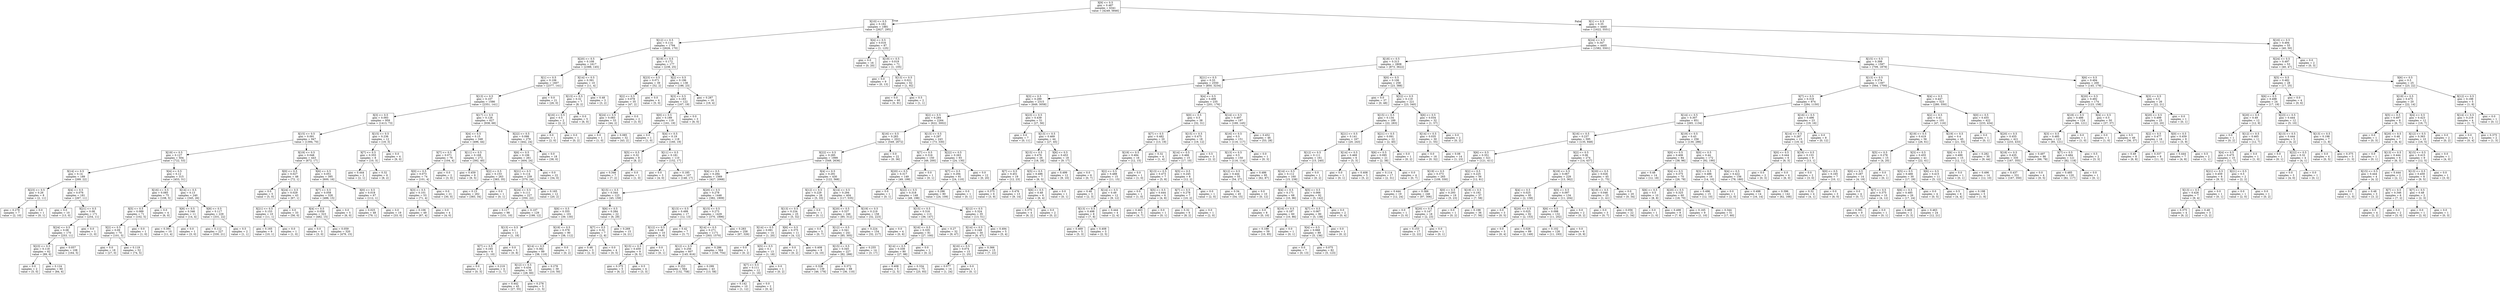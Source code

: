 digraph Tree {
node [shape=box] ;
0 [label="X[9] <= 0.5\ngini = 0.487\nsamples = 6341\nvalue = [4249, 5846]"] ;
1 [label="X[10] <= 0.5\ngini = 0.182\nsamples = 1881\nvalue = [2627, 295]"] ;
0 -> 1 [labeldistance=2.5, labelangle=45, headlabel="True"] ;
2 [label="X[12] <= 0.5\ngini = 0.114\nsamples = 1794\nvalue = [2626, 170]"] ;
1 -> 2 ;
3 [label="X[20] <= 0.5\ngini = 0.108\nsamples = 1617\nvalue = [2388, 145]"] ;
2 -> 3 ;
4 [label="X[1] <= 0.5\ngini = 0.106\nsamples = 1607\nvalue = [2377, 141]"] ;
3 -> 4 ;
5 [label="X[13] <= 0.5\ngini = 0.107\nsamples = 1586\nvalue = [2351, 141]"] ;
4 -> 5 ;
6 [label="X[3] <= 0.5\ngini = 0.093\nsamples = 959\nvalue = [1413, 73]"] ;
5 -> 6 ;
7 [label="X[15] <= 0.5\ngini = 0.091\nsamples = 947\nvalue = [1394, 70]"] ;
6 -> 7 ;
8 [label="X[19] <= 0.5\ngini = 0.127\nsamples = 504\nvalue = [722, 53]"] ;
7 -> 8 ;
9 [label="X[14] <= 0.5\ngini = 0.14\nsamples = 189\nvalue = [269, 22]"] ;
8 -> 9 ;
10 [label="X[23] <= 0.5\ngini = 0.26\nsamples = 8\nvalue = [2, 11]"] ;
9 -> 10 ;
11 [label="gini = 0.278\nsamples = 7\nvalue = [2, 10]"] ;
10 -> 11 ;
12 [label="gini = 0.0\nsamples = 1\nvalue = [0, 1]"] ;
10 -> 12 ;
13 [label="X[4] <= 0.5\ngini = 0.076\nsamples = 181\nvalue = [267, 11]"] ;
9 -> 13 ;
14 [label="gini = 0.0\nsamples = 10\nvalue = [13, 0]"] ;
13 -> 14 ;
15 [label="X[21] <= 0.5\ngini = 0.08\nsamples = 171\nvalue = [254, 11]"] ;
13 -> 15 ;
16 [label="X[24] <= 0.5\ngini = 0.08\nsamples = 170\nvalue = [253, 11]"] ;
15 -> 16 ;
17 [label="X[23] <= 0.5\ngini = 0.118\nsamples = 62\nvalue = [89, 6]"] ;
16 -> 17 ;
18 [label="gini = 0.0\nsamples = 2\nvalue = [5, 0]"] ;
17 -> 18 ;
19 [label="gini = 0.124\nsamples = 60\nvalue = [84, 6]"] ;
17 -> 19 ;
20 [label="gini = 0.057\nsamples = 108\nvalue = [164, 5]"] ;
16 -> 20 ;
21 [label="gini = 0.0\nsamples = 1\nvalue = [1, 0]"] ;
15 -> 21 ;
22 [label="X[4] <= 0.5\ngini = 0.12\nsamples = 315\nvalue = [453, 31]"] ;
8 -> 22 ;
23 [label="X[16] <= 0.5\ngini = 0.085\nsamples = 75\nvalue = [108, 5]"] ;
22 -> 23 ;
24 [label="X[5] <= 0.5\ngini = 0.089\nsamples = 71\nvalue = [102, 5]"] ;
23 -> 24 ;
25 [label="X[2] <= 0.5\ngini = 0.09\nsamples = 70\nvalue = [101, 5]"] ;
24 -> 25 ;
26 [label="gini = 0.0\nsamples = 18\nvalue = [27, 0]"] ;
25 -> 26 ;
27 [label="gini = 0.119\nsamples = 52\nvalue = [74, 5]"] ;
25 -> 27 ;
28 [label="gini = 0.0\nsamples = 1\nvalue = [1, 0]"] ;
24 -> 28 ;
29 [label="gini = 0.0\nsamples = 4\nvalue = [6, 0]"] ;
23 -> 29 ;
30 [label="X[14] <= 0.5\ngini = 0.13\nsamples = 240\nvalue = [345, 26]"] ;
22 -> 30 ;
31 [label="X[8] <= 0.5\ngini = 0.346\nsamples = 11\nvalue = [14, 4]"] ;
30 -> 31 ;
32 [label="gini = 0.391\nsamples = 10\nvalue = [11, 4]"] ;
31 -> 32 ;
33 [label="gini = 0.0\nsamples = 1\nvalue = [3, 0]"] ;
31 -> 33 ;
34 [label="X[8] <= 0.5\ngini = 0.117\nsamples = 229\nvalue = [331, 22]"] ;
30 -> 34 ;
35 [label="gini = 0.112\nsamples = 227\nvalue = [330, 21]"] ;
34 -> 35 ;
36 [label="gini = 0.5\nsamples = 2\nvalue = [1, 1]"] ;
34 -> 36 ;
37 [label="X[19] <= 0.5\ngini = 0.048\nsamples = 443\nvalue = [672, 17]"] ;
7 -> 37 ;
38 [label="X[0] <= 0.5\ngini = 0.027\nsamples = 48\nvalue = [72, 1]"] ;
37 -> 38 ;
39 [label="gini = 0.0\nsamples = 5\nvalue = [5, 0]"] ;
38 -> 39 ;
40 [label="X[24] <= 0.5\ngini = 0.029\nsamples = 43\nvalue = [67, 1]"] ;
38 -> 40 ;
41 [label="X[21] <= 0.5\ngini = 0.153\nsamples = 10\nvalue = [11, 1]"] ;
40 -> 41 ;
42 [label="gini = 0.165\nsamples = 9\nvalue = [10, 1]"] ;
41 -> 42 ;
43 [label="gini = 0.0\nsamples = 1\nvalue = [1, 0]"] ;
41 -> 43 ;
44 [label="gini = 0.0\nsamples = 33\nvalue = [56, 0]"] ;
40 -> 44 ;
45 [label="X[6] <= 0.5\ngini = 0.051\nsamples = 395\nvalue = [600, 16]"] ;
37 -> 45 ;
46 [label="X[7] <= 0.5\ngini = 0.058\nsamples = 328\nvalue = [488, 15]"] ;
45 -> 46 ;
47 [label="X[4] <= 0.5\ngini = 0.059\nsamples = 323\nvalue = [482, 15]"] ;
46 -> 47 ;
48 [label="gini = 0.0\nsamples = 3\nvalue = [3, 0]"] ;
47 -> 48 ;
49 [label="gini = 0.059\nsamples = 320\nvalue = [479, 15]"] ;
47 -> 49 ;
50 [label="gini = 0.0\nsamples = 5\nvalue = [6, 0]"] ;
46 -> 50 ;
51 [label="X[0] <= 0.5\ngini = 0.018\nsamples = 67\nvalue = [112, 1]"] ;
45 -> 51 ;
52 [label="gini = 0.025\nsamples = 48\nvalue = [79, 1]"] ;
51 -> 52 ;
53 [label="gini = 0.0\nsamples = 19\nvalue = [33, 0]"] ;
51 -> 53 ;
54 [label="X[15] <= 0.5\ngini = 0.236\nsamples = 12\nvalue = [19, 3]"] ;
6 -> 54 ;
55 [label="X[7] <= 0.5\ngini = 0.355\nsamples = 8\nvalue = [10, 3]"] ;
54 -> 55 ;
56 [label="gini = 0.444\nsamples = 2\nvalue = [2, 1]"] ;
55 -> 56 ;
57 [label="gini = 0.32\nsamples = 6\nvalue = [8, 2]"] ;
55 -> 57 ;
58 [label="gini = 0.0\nsamples = 4\nvalue = [9, 0]"] ;
54 -> 58 ;
59 [label="X[17] <= 0.5\ngini = 0.126\nsamples = 627\nvalue = [938, 68]"] ;
5 -> 59 ;
60 [label="X[4] <= 0.5\ngini = 0.15\nsamples = 348\nvalue = [496, 44]"] ;
59 -> 60 ;
61 [label="X[7] <= 0.5\ngini = 0.071\nsamples = 76\nvalue = [104, 4]"] ;
60 -> 61 ;
62 [label="X[0] <= 0.5\ngini = 0.073\nsamples = 74\nvalue = [101, 4]"] ;
61 -> 62 ;
63 [label="X[3] <= 0.5\ngini = 0.101\nsamples = 53\nvalue = [71, 4]"] ;
62 -> 63 ;
64 [label="gini = 0.106\nsamples = 49\nvalue = [67, 4]"] ;
63 -> 64 ;
65 [label="gini = 0.0\nsamples = 4\nvalue = [4, 0]"] ;
63 -> 65 ;
66 [label="gini = 0.0\nsamples = 21\nvalue = [30, 0]"] ;
62 -> 66 ;
67 [label="gini = 0.0\nsamples = 2\nvalue = [3, 0]"] ;
61 -> 67 ;
68 [label="X[11] <= 0.5\ngini = 0.168\nsamples = 272\nvalue = [392, 40]"] ;
60 -> 68 ;
69 [label="gini = 0.459\nsamples = 9\nvalue = [9, 5]"] ;
68 -> 69 ;
70 [label="X[2] <= 0.5\ngini = 0.153\nsamples = 263\nvalue = [383, 35]"] ;
68 -> 70 ;
71 [label="gini = 0.15\nsamples = 262\nvalue = [383, 34]"] ;
70 -> 71 ;
72 [label="gini = 0.0\nsamples = 1\nvalue = [0, 1]"] ;
70 -> 72 ;
73 [label="X[22] <= 0.5\ngini = 0.098\nsamples = 279\nvalue = [442, 24]"] ;
59 -> 73 ;
74 [label="X[6] <= 0.5\ngini = 0.106\nsamples = 261\nvalue = [404, 24]"] ;
73 -> 74 ;
75 [label="X[21] <= 0.5\ngini = 0.114\nsamples = 239\nvalue = [370, 24]"] ;
74 -> 75 ;
76 [label="X[24] <= 0.5\ngini = 0.111\nsamples = 227\nvalue = [350, 22]"] ;
75 -> 76 ;
77 [label="gini = 0.117\nsamples = 98\nvalue = [151, 10]"] ;
76 -> 77 ;
78 [label="gini = 0.107\nsamples = 129\nvalue = [199, 12]"] ;
76 -> 78 ;
79 [label="gini = 0.165\nsamples = 12\nvalue = [20, 2]"] ;
75 -> 79 ;
80 [label="gini = 0.0\nsamples = 22\nvalue = [34, 0]"] ;
74 -> 80 ;
81 [label="gini = 0.0\nsamples = 18\nvalue = [38, 0]"] ;
73 -> 81 ;
82 [label="gini = 0.0\nsamples = 21\nvalue = [26, 0]"] ;
4 -> 82 ;
83 [label="X[14] <= 0.5\ngini = 0.391\nsamples = 10\nvalue = [11, 4]"] ;
3 -> 83 ;
84 [label="X[13] <= 0.5\ngini = 0.32\nsamples = 7\nvalue = [8, 2]"] ;
83 -> 84 ;
85 [label="X[16] <= 0.5\ngini = 0.5\nsamples = 2\nvalue = [2, 2]"] ;
84 -> 85 ;
86 [label="gini = 0.0\nsamples = 1\nvalue = [2, 0]"] ;
85 -> 86 ;
87 [label="gini = 0.0\nsamples = 1\nvalue = [0, 2]"] ;
85 -> 87 ;
88 [label="gini = 0.0\nsamples = 5\nvalue = [6, 0]"] ;
84 -> 88 ;
89 [label="gini = 0.48\nsamples = 3\nvalue = [3, 2]"] ;
83 -> 89 ;
90 [label="X[19] <= 0.5\ngini = 0.172\nsamples = 177\nvalue = [238, 25]"] ;
2 -> 90 ;
91 [label="X[23] <= 0.5\ngini = 0.071\nsamples = 39\nvalue = [52, 2]"] ;
90 -> 91 ;
92 [label="X[2] <= 0.5\ngini = 0.078\nsamples = 35\nvalue = [47, 2]"] ;
91 -> 92 ;
93 [label="X[24] <= 0.5\ngini = 0.083\nsamples = 33\nvalue = [44, 2]"] ;
92 -> 93 ;
94 [label="gini = 0.0\nsamples = 1\nvalue = [1, 0]"] ;
93 -> 94 ;
95 [label="gini = 0.085\nsamples = 32\nvalue = [43, 2]"] ;
93 -> 95 ;
96 [label="gini = 0.0\nsamples = 2\nvalue = [3, 0]"] ;
92 -> 96 ;
97 [label="gini = 0.0\nsamples = 4\nvalue = [5, 0]"] ;
91 -> 97 ;
98 [label="X[2] <= 0.5\ngini = 0.196\nsamples = 138\nvalue = [186, 23]"] ;
90 -> 98 ;
99 [label="X[3] <= 0.5\ngini = 0.183\nsamples = 122\nvalue = [167, 19]"] ;
98 -> 99 ;
100 [label="X[0] <= 0.5\ngini = 0.189\nsamples = 119\nvalue = [161, 19]"] ;
99 -> 100 ;
101 [label="gini = 0.0\nsamples = 1\nvalue = [1, 0]"] ;
100 -> 101 ;
102 [label="X[4] <= 0.5\ngini = 0.19\nsamples = 118\nvalue = [160, 19]"] ;
100 -> 102 ;
103 [label="X[5] <= 0.5\ngini = 0.32\nsamples = 8\nvalue = [8, 2]"] ;
102 -> 103 ;
104 [label="gini = 0.346\nsamples = 7\nvalue = [7, 2]"] ;
103 -> 104 ;
105 [label="gini = 0.0\nsamples = 1\nvalue = [1, 0]"] ;
103 -> 105 ;
106 [label="X[11] <= 0.5\ngini = 0.181\nsamples = 110\nvalue = [152, 17]"] ;
102 -> 106 ;
107 [label="gini = 0.0\nsamples = 3\nvalue = [4, 0]"] ;
106 -> 107 ;
108 [label="gini = 0.185\nsamples = 107\nvalue = [148, 17]"] ;
106 -> 108 ;
109 [label="gini = 0.0\nsamples = 3\nvalue = [6, 0]"] ;
99 -> 109 ;
110 [label="gini = 0.287\nsamples = 16\nvalue = [19, 4]"] ;
98 -> 110 ;
111 [label="X[4] <= 0.5\ngini = 0.016\nsamples = 87\nvalue = [1, 125]"] ;
1 -> 111 ;
112 [label="gini = 0.0\nsamples = 16\nvalue = [0, 20]"] ;
111 -> 112 ;
113 [label="X[19] <= 0.5\ngini = 0.019\nsamples = 71\nvalue = [1, 105]"] ;
111 -> 113 ;
114 [label="gini = 0.0\nsamples = 9\nvalue = [0, 13]"] ;
113 -> 114 ;
115 [label="X[13] <= 0.5\ngini = 0.021\nsamples = 62\nvalue = [1, 92]"] ;
113 -> 115 ;
116 [label="gini = 0.0\nsamples = 60\nvalue = [0, 91]"] ;
115 -> 116 ;
117 [label="gini = 0.5\nsamples = 2\nvalue = [1, 1]"] ;
115 -> 117 ;
118 [label="X[1] <= 0.5\ngini = 0.35\nsamples = 4460\nvalue = [1622, 5551]"] ;
0 -> 118 [labeldistance=2.5, labelangle=-45, headlabel="False"] ;
119 [label="X[24] <= 0.5\ngini = 0.347\nsamples = 4405\nvalue = [1582, 5501]"] ;
118 -> 119 ;
120 [label="X[18] <= 0.5\ngini = 0.313\nsamples = 2808\nvalue = [873, 3622]"] ;
119 -> 120 ;
121 [label="X[21] <= 0.5\ngini = 0.33\nsamples = 2550\nvalue = [850, 3234]"] ;
120 -> 121 ;
122 [label="X[3] <= 0.5\ngini = 0.289\nsamples = 2315\nvalue = [649, 3058]"] ;
121 -> 122 ;
123 [label="X[2] <= 0.5\ngini = 0.284\nsamples = 2264\nvalue = [622, 3002]"] ;
122 -> 123 ;
124 [label="X[16] <= 0.5\ngini = 0.283\nsamples = 2021\nvalue = [549, 2672]"] ;
123 -> 124 ;
125 [label="X[22] <= 0.5\ngini = 0.285\nsamples = 1999\nvalue = [549, 2636]"] ;
124 -> 125 ;
126 [label="X[4] <= 0.5\ngini = 0.284\nsamples = 1569\nvalue = [427, 2068]"] ;
125 -> 126 ;
127 [label="X[15] <= 0.5\ngini = 0.344\nsamples = 123\nvalue = [45, 159]"] ;
126 -> 127 ;
128 [label="X[6] <= 0.5\ngini = 0.355\nsamples = 101\nvalue = [39, 130]"] ;
127 -> 128 ;
129 [label="X[13] <= 0.5\ngini = 0.1\nsamples = 11\nvalue = [1, 18]"] ;
128 -> 129 ;
130 [label="X[7] <= 0.5\ngini = 0.165\nsamples = 6\nvalue = [1, 10]"] ;
129 -> 130 ;
131 [label="gini = 0.0\nsamples = 2\nvalue = [0, 3]"] ;
130 -> 131 ;
132 [label="gini = 0.219\nsamples = 4\nvalue = [1, 7]"] ;
130 -> 132 ;
133 [label="gini = 0.0\nsamples = 5\nvalue = [0, 8]"] ;
129 -> 133 ;
134 [label="X[19] <= 0.5\ngini = 0.378\nsamples = 90\nvalue = [38, 112]"] ;
128 -> 134 ;
135 [label="X[14] <= 0.5\ngini = 0.382\nsamples = 89\nvalue = [38, 110]"] ;
134 -> 135 ;
136 [label="X[12] <= 0.5\ngini = 0.434\nsamples = 50\nvalue = [28, 60]"] ;
135 -> 136 ;
137 [label="gini = 0.442\nsamples = 45\nvalue = [27, 55]"] ;
136 -> 137 ;
138 [label="gini = 0.278\nsamples = 5\nvalue = [1, 5]"] ;
136 -> 138 ;
139 [label="gini = 0.278\nsamples = 39\nvalue = [10, 50]"] ;
135 -> 139 ;
140 [label="gini = 0.0\nsamples = 1\nvalue = [0, 2]"] ;
134 -> 140 ;
141 [label="X[6] <= 0.5\ngini = 0.284\nsamples = 22\nvalue = [6, 29]"] ;
127 -> 141 ;
142 [label="X[7] <= 0.5\ngini = 0.32\nsamples = 7\nvalue = [2, 8]"] ;
141 -> 142 ;
143 [label="gini = 0.48\nsamples = 3\nvalue = [2, 3]"] ;
142 -> 143 ;
144 [label="gini = 0.0\nsamples = 4\nvalue = [0, 5]"] ;
142 -> 144 ;
145 [label="gini = 0.269\nsamples = 15\nvalue = [4, 21]"] ;
141 -> 145 ;
146 [label="X[20] <= 0.5\ngini = 0.278\nsamples = 1446\nvalue = [382, 1909]"] ;
126 -> 146 ;
147 [label="X[13] <= 0.5\ngini = 0.499\nsamples = 17\nvalue = [12, 13]"] ;
146 -> 147 ;
148 [label="X[12] <= 0.5\ngini = 0.48\nsamples = 10\nvalue = [9, 6]"] ;
147 -> 148 ;
149 [label="X[15] <= 0.5\ngini = 0.459\nsamples = 9\nvalue = [9, 5]"] ;
148 -> 149 ;
150 [label="gini = 0.375\nsamples = 5\nvalue = [6, 2]"] ;
149 -> 150 ;
151 [label="gini = 0.5\nsamples = 4\nvalue = [3, 3]"] ;
149 -> 151 ;
152 [label="gini = 0.0\nsamples = 1\nvalue = [0, 1]"] ;
148 -> 152 ;
153 [label="gini = 0.42\nsamples = 7\nvalue = [3, 7]"] ;
147 -> 153 ;
154 [label="X[15] <= 0.5\ngini = 0.273\nsamples = 1429\nvalue = [370, 1896]"] ;
146 -> 154 ;
155 [label="X[14] <= 0.5\ngini = 0.271\nsamples = 1171\nvalue = [303, 1570]"] ;
154 -> 155 ;
156 [label="X[12] <= 0.5\ngini = 0.256\nsamples = 607\nvalue = [145, 816]"] ;
155 -> 156 ;
157 [label="gini = 0.253\nsamples = 564\nvalue = [132, 758]"] ;
156 -> 157 ;
158 [label="gini = 0.299\nsamples = 43\nvalue = [13, 58]"] ;
156 -> 158 ;
159 [label="gini = 0.286\nsamples = 564\nvalue = [158, 754]"] ;
155 -> 159 ;
160 [label="gini = 0.283\nsamples = 258\nvalue = [67, 326]"] ;
154 -> 160 ;
161 [label="X[4] <= 0.5\ngini = 0.291\nsamples = 430\nvalue = [122, 568]"] ;
125 -> 161 ;
162 [label="X[12] <= 0.5\ngini = 0.229\nsamples = 26\nvalue = [5, 33]"] ;
161 -> 162 ;
163 [label="X[13] <= 0.5\ngini = 0.234\nsamples = 25\nvalue = [5, 32]"] ;
162 -> 163 ;
164 [label="X[14] <= 0.5\ngini = 0.091\nsamples = 14\nvalue = [1, 20]"] ;
163 -> 164 ;
165 [label="gini = 0.0\nsamples = 1\nvalue = [0, 2]"] ;
164 -> 165 ;
166 [label="X[5] <= 0.5\ngini = 0.1\nsamples = 13\nvalue = [1, 18]"] ;
164 -> 166 ;
167 [label="X[7] <= 0.5\ngini = 0.111\nsamples = 12\nvalue = [1, 16]"] ;
166 -> 167 ;
168 [label="gini = 0.142\nsamples = 10\nvalue = [1, 12]"] ;
167 -> 168 ;
169 [label="gini = 0.0\nsamples = 2\nvalue = [0, 4]"] ;
167 -> 169 ;
170 [label="gini = 0.0\nsamples = 1\nvalue = [0, 2]"] ;
166 -> 170 ;
171 [label="X[6] <= 0.5\ngini = 0.375\nsamples = 11\nvalue = [4, 12]"] ;
163 -> 171 ;
172 [label="gini = 0.0\nsamples = 2\nvalue = [0, 2]"] ;
171 -> 172 ;
173 [label="gini = 0.408\nsamples = 9\nvalue = [4, 10]"] ;
171 -> 173 ;
174 [label="gini = 0.0\nsamples = 1\nvalue = [0, 1]"] ;
162 -> 174 ;
175 [label="X[14] <= 0.5\ngini = 0.294\nsamples = 404\nvalue = [117, 535]"] ;
161 -> 175 ;
176 [label="X[20] <= 0.5\ngini = 0.337\nsamples = 246\nvalue = [85, 312]"] ;
175 -> 176 ;
177 [label="gini = 0.0\nsamples = 5\nvalue = [0, 7]"] ;
176 -> 177 ;
178 [label="X[12] <= 0.5\ngini = 0.341\nsamples = 241\nvalue = [85, 305]"] ;
176 -> 178 ;
179 [label="X[15] <= 0.5\ngini = 0.345\nsamples = 227\nvalue = [82, 288]"] ;
178 -> 179 ;
180 [label="gini = 0.326\nsamples = 139\nvalue = [46, 178]"] ;
179 -> 180 ;
181 [label="gini = 0.372\nsamples = 88\nvalue = [36, 110]"] ;
179 -> 181 ;
182 [label="gini = 0.255\nsamples = 14\nvalue = [3, 17]"] ;
178 -> 182 ;
183 [label="X[19] <= 0.5\ngini = 0.219\nsamples = 158\nvalue = [32, 223]"] ;
175 -> 183 ;
184 [label="gini = 0.224\nsamples = 154\nvalue = [32, 217]"] ;
183 -> 184 ;
185 [label="gini = 0.0\nsamples = 4\nvalue = [0, 6]"] ;
183 -> 185 ;
186 [label="gini = 0.0\nsamples = 22\nvalue = [0, 36]"] ;
124 -> 186 ;
187 [label="X[13] <= 0.5\ngini = 0.297\nsamples = 243\nvalue = [73, 330]"] ;
123 -> 187 ;
188 [label="X[7] <= 0.5\ngini = 0.316\nsamples = 150\nvalue = [49, 200]"] ;
187 -> 188 ;
189 [label="X[20] <= 0.5\ngini = 0.317\nsamples = 149\nvalue = [49, 199]"] ;
188 -> 189 ;
190 [label="gini = 0.0\nsamples = 1\nvalue = [0, 1]"] ;
189 -> 190 ;
191 [label="X[22] <= 0.5\ngini = 0.318\nsamples = 148\nvalue = [49, 198]"] ;
189 -> 191 ;
192 [label="X[15] <= 0.5\ngini = 0.316\nsamples = 113\nvalue = [36, 147]"] ;
191 -> 192 ;
193 [label="X[16] <= 0.5\ngini = 0.335\nsamples = 81\nvalue = [27, 100]"] ;
192 -> 193 ;
194 [label="X[14] <= 0.5\ngini = 0.339\nsamples = 80\nvalue = [27, 98]"] ;
193 -> 194 ;
195 [label="gini = 0.408\nsamples = 5\nvalue = [2, 5]"] ;
194 -> 195 ;
196 [label="gini = 0.334\nsamples = 75\nvalue = [25, 93]"] ;
194 -> 196 ;
197 [label="gini = 0.0\nsamples = 1\nvalue = [0, 2]"] ;
193 -> 197 ;
198 [label="gini = 0.27\nsamples = 32\nvalue = [9, 47]"] ;
192 -> 198 ;
199 [label="X[12] <= 0.5\ngini = 0.324\nsamples = 35\nvalue = [13, 51]"] ;
191 -> 199 ;
200 [label="X[14] <= 0.5\ngini = 0.249\nsamples = 30\nvalue = [8, 47]"] ;
199 -> 200 ;
201 [label="X[16] <= 0.5\ngini = 0.074\nsamples = 15\nvalue = [1, 25]"] ;
200 -> 201 ;
202 [label="gini = 0.077\nsamples = 14\nvalue = [1, 24]"] ;
201 -> 202 ;
203 [label="gini = 0.0\nsamples = 1\nvalue = [0, 1]"] ;
201 -> 203 ;
204 [label="gini = 0.366\nsamples = 15\nvalue = [7, 22]"] ;
200 -> 204 ;
205 [label="gini = 0.494\nsamples = 5\nvalue = [5, 4]"] ;
199 -> 205 ;
206 [label="gini = 0.0\nsamples = 1\nvalue = [0, 1]"] ;
188 -> 206 ;
207 [label="X[22] <= 0.5\ngini = 0.263\nsamples = 93\nvalue = [24, 130]"] ;
187 -> 207 ;
208 [label="X[7] <= 0.5\ngini = 0.294\nsamples = 81\nvalue = [24, 110]"] ;
207 -> 208 ;
209 [label="gini = 0.296\nsamples = 80\nvalue = [24, 109]"] ;
208 -> 209 ;
210 [label="gini = 0.0\nsamples = 1\nvalue = [0, 1]"] ;
208 -> 210 ;
211 [label="gini = 0.0\nsamples = 12\nvalue = [0, 20]"] ;
207 -> 211 ;
212 [label="X[23] <= 0.5\ngini = 0.439\nsamples = 51\nvalue = [27, 56]"] ;
122 -> 212 ;
213 [label="gini = 0.0\nsamples = 7\nvalue = [0, 11]"] ;
212 -> 213 ;
214 [label="X[13] <= 0.5\ngini = 0.469\nsamples = 44\nvalue = [27, 45]"] ;
212 -> 214 ;
215 [label="X[15] <= 0.5\ngini = 0.476\nsamples = 26\nvalue = [18, 28]"] ;
214 -> 215 ;
216 [label="X[7] <= 0.5\ngini = 0.451\nsamples = 19\nvalue = [12, 23]"] ;
215 -> 216 ;
217 [label="gini = 0.375\nsamples = 6\nvalue = [3, 9]"] ;
216 -> 217 ;
218 [label="gini = 0.476\nsamples = 13\nvalue = [9, 14]"] ;
216 -> 218 ;
219 [label="X[5] <= 0.5\ngini = 0.496\nsamples = 7\nvalue = [6, 5]"] ;
215 -> 219 ;
220 [label="X[6] <= 0.5\ngini = 0.48\nsamples = 6\nvalue = [6, 4]"] ;
219 -> 220 ;
221 [label="gini = 0.375\nsamples = 4\nvalue = [6, 2]"] ;
220 -> 221 ;
222 [label="gini = 0.0\nsamples = 2\nvalue = [0, 2]"] ;
220 -> 222 ;
223 [label="gini = 0.0\nsamples = 1\nvalue = [0, 1]"] ;
219 -> 223 ;
224 [label="X[6] <= 0.5\ngini = 0.453\nsamples = 18\nvalue = [9, 17]"] ;
214 -> 224 ;
225 [label="gini = 0.499\nsamples = 12\nvalue = [9, 10]"] ;
224 -> 225 ;
226 [label="gini = 0.0\nsamples = 6\nvalue = [0, 7]"] ;
224 -> 226 ;
227 [label="X[4] <= 0.5\ngini = 0.498\nsamples = 235\nvalue = [201, 176]"] ;
121 -> 227 ;
228 [label="X[0] <= 0.5\ngini = 0.5\nsamples = 38\nvalue = [32, 31]"] ;
227 -> 228 ;
229 [label="X[7] <= 0.5\ngini = 0.482\nsamples = 20\nvalue = [13, 19]"] ;
228 -> 229 ;
230 [label="X[19] <= 0.5\ngini = 0.494\nsamples = 16\nvalue = [12, 15]"] ;
229 -> 230 ;
231 [label="X[2] <= 0.5\ngini = 0.488\nsamples = 15\nvalue = [11, 15]"] ;
230 -> 231 ;
232 [label="gini = 0.48\nsamples = 3\nvalue = [2, 3]"] ;
231 -> 232 ;
233 [label="X[14] <= 0.5\ngini = 0.49\nsamples = 12\nvalue = [9, 12]"] ;
231 -> 233 ;
234 [label="X[13] <= 0.5\ngini = 0.498\nsamples = 8\nvalue = [7, 8]"] ;
233 -> 234 ;
235 [label="gini = 0.469\nsamples = 5\nvalue = [5, 3]"] ;
234 -> 235 ;
236 [label="gini = 0.408\nsamples = 3\nvalue = [2, 5]"] ;
234 -> 236 ;
237 [label="gini = 0.444\nsamples = 4\nvalue = [2, 4]"] ;
233 -> 237 ;
238 [label="gini = 0.0\nsamples = 1\nvalue = [1, 0]"] ;
230 -> 238 ;
239 [label="gini = 0.32\nsamples = 4\nvalue = [1, 4]"] ;
229 -> 239 ;
240 [label="X[15] <= 0.5\ngini = 0.475\nsamples = 18\nvalue = [19, 12]"] ;
228 -> 240 ;
241 [label="X[14] <= 0.5\ngini = 0.466\nsamples = 15\nvalue = [17, 10]"] ;
240 -> 241 ;
242 [label="X[13] <= 0.5\ngini = 0.473\nsamples = 7\nvalue = [5, 8]"] ;
241 -> 242 ;
243 [label="gini = 0.0\nsamples = 1\nvalue = [1, 0]"] ;
242 -> 243 ;
244 [label="X[5] <= 0.5\ngini = 0.444\nsamples = 6\nvalue = [4, 8]"] ;
242 -> 244 ;
245 [label="gini = 0.463\nsamples = 5\nvalue = [4, 7]"] ;
244 -> 245 ;
246 [label="gini = 0.0\nsamples = 1\nvalue = [0, 1]"] ;
244 -> 246 ;
247 [label="X[5] <= 0.5\ngini = 0.245\nsamples = 8\nvalue = [12, 2]"] ;
241 -> 247 ;
248 [label="X[7] <= 0.5\ngini = 0.278\nsamples = 7\nvalue = [10, 2]"] ;
247 -> 248 ;
249 [label="gini = 0.32\nsamples = 6\nvalue = [8, 2]"] ;
248 -> 249 ;
250 [label="gini = 0.0\nsamples = 1\nvalue = [2, 0]"] ;
248 -> 250 ;
251 [label="gini = 0.0\nsamples = 1\nvalue = [2, 0]"] ;
247 -> 251 ;
252 [label="gini = 0.5\nsamples = 3\nvalue = [2, 2]"] ;
240 -> 252 ;
253 [label="X[14] <= 0.5\ngini = 0.497\nsamples = 197\nvalue = [169, 145]"] ;
227 -> 253 ;
254 [label="X[16] <= 0.5\ngini = 0.5\nsamples = 151\nvalue = [116, 117]"] ;
253 -> 254 ;
255 [label="X[13] <= 0.5\ngini = 0.5\nsamples = 150\nvalue = [116, 114]"] ;
254 -> 255 ;
256 [label="X[12] <= 0.5\ngini = 0.444\nsamples = 55\nvalue = [54, 27]"] ;
255 -> 256 ;
257 [label="gini = 0.34\nsamples = 45\nvalue = [54, 15]"] ;
256 -> 257 ;
258 [label="gini = 0.0\nsamples = 10\nvalue = [0, 12]"] ;
256 -> 258 ;
259 [label="gini = 0.486\nsamples = 95\nvalue = [62, 87]"] ;
255 -> 259 ;
260 [label="gini = 0.0\nsamples = 1\nvalue = [0, 3]"] ;
254 -> 260 ;
261 [label="gini = 0.452\nsamples = 46\nvalue = [53, 28]"] ;
253 -> 261 ;
262 [label="X[0] <= 0.5\ngini = 0.106\nsamples = 258\nvalue = [23, 388]"] ;
120 -> 262 ;
263 [label="gini = 0.0\nsamples = 37\nvalue = [0, 48]"] ;
262 -> 263 ;
264 [label="X[22] <= 0.5\ngini = 0.119\nsamples = 221\nvalue = [23, 340]"] ;
262 -> 264 ;
265 [label="X[15] <= 0.5\ngini = 0.134\nsamples = 189\nvalue = [22, 283]"] ;
264 -> 265 ;
266 [label="X[21] <= 0.5\ngini = 0.141\nsamples = 167\nvalue = [20, 243]"] ;
265 -> 266 ;
267 [label="X[12] <= 0.5\ngini = 0.111\nsamples = 161\nvalue = [15, 240]"] ;
266 -> 267 ;
268 [label="X[14] <= 0.5\ngini = 0.112\nsamples = 160\nvalue = [15, 238]"] ;
267 -> 268 ;
269 [label="X[4] <= 0.5\ngini = 0.171\nsamples = 68\nvalue = [10, 96]"] ;
268 -> 269 ;
270 [label="gini = 0.0\nsamples = 8\nvalue = [0, 10]"] ;
269 -> 270 ;
271 [label="X[16] <= 0.5\ngini = 0.187\nsamples = 60\nvalue = [10, 86]"] ;
269 -> 271 ;
272 [label="gini = 0.188\nsamples = 59\nvalue = [10, 85]"] ;
271 -> 272 ;
273 [label="gini = 0.0\nsamples = 1\nvalue = [0, 1]"] ;
271 -> 273 ;
274 [label="X[5] <= 0.5\ngini = 0.066\nsamples = 92\nvalue = [5, 142]"] ;
268 -> 274 ;
275 [label="X[7] <= 0.5\ngini = 0.067\nsamples = 90\nvalue = [5, 138]"] ;
274 -> 275 ;
276 [label="X[4] <= 0.5\ngini = 0.068\nsamples = 89\nvalue = [5, 136]"] ;
275 -> 276 ;
277 [label="gini = 0.0\nsamples = 7\nvalue = [0, 13]"] ;
276 -> 277 ;
278 [label="gini = 0.075\nsamples = 82\nvalue = [5, 123]"] ;
276 -> 278 ;
279 [label="gini = 0.0\nsamples = 1\nvalue = [0, 2]"] ;
275 -> 279 ;
280 [label="gini = 0.0\nsamples = 2\nvalue = [0, 4]"] ;
274 -> 280 ;
281 [label="gini = 0.0\nsamples = 1\nvalue = [0, 2]"] ;
267 -> 281 ;
282 [label="X[14] <= 0.5\ngini = 0.469\nsamples = 6\nvalue = [5, 3]"] ;
266 -> 282 ;
283 [label="gini = 0.0\nsamples = 1\nvalue = [0, 1]"] ;
282 -> 283 ;
284 [label="gini = 0.408\nsamples = 5\nvalue = [5, 2]"] ;
282 -> 284 ;
285 [label="X[21] <= 0.5\ngini = 0.091\nsamples = 22\nvalue = [2, 40]"] ;
265 -> 285 ;
286 [label="X[6] <= 0.5\ngini = 0.095\nsamples = 21\nvalue = [2, 38]"] ;
285 -> 286 ;
287 [label="gini = 0.114\nsamples = 17\nvalue = [2, 31]"] ;
286 -> 287 ;
288 [label="gini = 0.0\nsamples = 4\nvalue = [0, 7]"] ;
286 -> 288 ;
289 [label="gini = 0.0\nsamples = 1\nvalue = [0, 2]"] ;
285 -> 289 ;
290 [label="X[6] <= 0.5\ngini = 0.034\nsamples = 32\nvalue = [1, 57]"] ;
264 -> 290 ;
291 [label="X[14] <= 0.5\ngini = 0.035\nsamples = 30\nvalue = [1, 55]"] ;
290 -> 291 ;
292 [label="gini = 0.0\nsamples = 16\nvalue = [0, 32]"] ;
291 -> 292 ;
293 [label="gini = 0.08\nsamples = 14\nvalue = [1, 23]"] ;
291 -> 293 ;
294 [label="gini = 0.0\nsamples = 2\nvalue = [0, 2]"] ;
290 -> 294 ;
295 [label="X[15] <= 0.5\ngini = 0.398\nsamples = 1597\nvalue = [709, 1879]"] ;
119 -> 295 ;
296 [label="X[13] <= 0.5\ngini = 0.374\nsamples = 1397\nvalue = [564, 1700]"] ;
295 -> 296 ;
297 [label="X[7] <= 0.5\ngini = 0.318\nsamples = 874\nvalue = [284, 1150]"] ;
296 -> 297 ;
298 [label="X[14] <= 0.5\ngini = 0.307\nsamples = 851\nvalue = [265, 1134]"] ;
297 -> 298 ;
299 [label="X[16] <= 0.5\ngini = 0.237\nsamples = 595\nvalue = [135, 848]"] ;
298 -> 299 ;
300 [label="X[6] <= 0.5\ngini = 0.351\nsamples = 321\nvalue = [121, 411]"] ;
299 -> 300 ;
301 [label="X[19] <= 0.5\ngini = 0.373\nsamples = 265\nvalue = [109, 330]"] ;
300 -> 301 ;
302 [label="gini = 0.444\nsamples = 19\nvalue = [12, 24]"] ;
301 -> 302 ;
303 [label="gini = 0.366\nsamples = 246\nvalue = [97, 306]"] ;
301 -> 303 ;
304 [label="X[2] <= 0.5\ngini = 0.225\nsamples = 56\nvalue = [12, 81]"] ;
300 -> 304 ;
305 [label="X[0] <= 0.5\ngini = 0.293\nsamples = 19\nvalue = [5, 23]"] ;
304 -> 305 ;
306 [label="gini = 0.0\nsamples = 1\nvalue = [3, 0]"] ;
305 -> 306 ;
307 [label="X[20] <= 0.5\ngini = 0.147\nsamples = 18\nvalue = [2, 23]"] ;
305 -> 307 ;
308 [label="gini = 0.153\nsamples = 17\nvalue = [2, 22]"] ;
307 -> 308 ;
309 [label="gini = 0.0\nsamples = 1\nvalue = [0, 1]"] ;
307 -> 309 ;
310 [label="X[19] <= 0.5\ngini = 0.192\nsamples = 37\nvalue = [7, 58]"] ;
304 -> 310 ;
311 [label="gini = 0.0\nsamples = 1\nvalue = [0, 2]"] ;
310 -> 311 ;
312 [label="gini = 0.198\nsamples = 36\nvalue = [7, 56]"] ;
310 -> 312 ;
313 [label="X[2] <= 0.5\ngini = 0.06\nsamples = 274\nvalue = [14, 437]"] ;
299 -> 313 ;
314 [label="X[19] <= 0.5\ngini = 0.067\nsamples = 229\nvalue = [13, 362]"] ;
313 -> 314 ;
315 [label="X[4] <= 0.5\ngini = 0.025\nsamples = 95\nvalue = [2, 158]"] ;
314 -> 315 ;
316 [label="gini = 0.0\nsamples = 3\nvalue = [0, 5]"] ;
315 -> 316 ;
317 [label="X[20] <= 0.5\ngini = 0.025\nsamples = 92\nvalue = [2, 153]"] ;
315 -> 317 ;
318 [label="gini = 0.0\nsamples = 3\nvalue = [0, 4]"] ;
317 -> 318 ;
319 [label="gini = 0.026\nsamples = 89\nvalue = [2, 149]"] ;
317 -> 319 ;
320 [label="X[5] <= 0.5\ngini = 0.097\nsamples = 134\nvalue = [11, 204]"] ;
314 -> 320 ;
321 [label="X[6] <= 0.5\ngini = 0.098\nsamples = 132\nvalue = [11, 202]"] ;
320 -> 321 ;
322 [label="gini = 0.102\nsamples = 126\nvalue = [11, 193]"] ;
321 -> 322 ;
323 [label="gini = 0.0\nsamples = 6\nvalue = [0, 9]"] ;
321 -> 323 ;
324 [label="gini = 0.0\nsamples = 2\nvalue = [0, 2]"] ;
320 -> 324 ;
325 [label="X[20] <= 0.5\ngini = 0.026\nsamples = 45\nvalue = [1, 75]"] ;
313 -> 325 ;
326 [label="X[19] <= 0.5\ngini = 0.046\nsamples = 25\nvalue = [1, 41]"] ;
325 -> 326 ;
327 [label="gini = 0.0\nsamples = 3\nvalue = [0, 7]"] ;
326 -> 327 ;
328 [label="gini = 0.056\nsamples = 22\nvalue = [1, 34]"] ;
326 -> 328 ;
329 [label="gini = 0.0\nsamples = 20\nvalue = [0, 34]"] ;
325 -> 329 ;
330 [label="X[19] <= 0.5\ngini = 0.43\nsamples = 256\nvalue = [130, 286]"] ;
298 -> 330 ;
331 [label="X[0] <= 0.5\ngini = 0.406\nsamples = 84\nvalue = [38, 96]"] ;
330 -> 331 ;
332 [label="gini = 0.48\nsamples = 14\nvalue = [12, 18]"] ;
331 -> 332 ;
333 [label="X[4] <= 0.5\ngini = 0.375\nsamples = 70\nvalue = [26, 78]"] ;
331 -> 333 ;
334 [label="X[6] <= 0.5\ngini = 0.5\nsamples = 10\nvalue = [8, 8]"] ;
333 -> 334 ;
335 [label="gini = 0.0\nsamples = 1\nvalue = [1, 0]"] ;
334 -> 335 ;
336 [label="gini = 0.498\nsamples = 9\nvalue = [7, 8]"] ;
334 -> 336 ;
337 [label="X[20] <= 0.5\ngini = 0.325\nsamples = 60\nvalue = [18, 70]"] ;
333 -> 337 ;
338 [label="gini = 0.165\nsamples = 9\nvalue = [1, 10]"] ;
337 -> 338 ;
339 [label="gini = 0.344\nsamples = 51\nvalue = [17, 60]"] ;
337 -> 339 ;
340 [label="X[0] <= 0.5\ngini = 0.44\nsamples = 172\nvalue = [92, 190]"] ;
330 -> 340 ;
341 [label="X[3] <= 0.5\ngini = 0.486\nsamples = 16\nvalue = [14, 10]"] ;
340 -> 341 ;
342 [label="gini = 0.496\nsamples = 15\nvalue = [12, 10]"] ;
341 -> 342 ;
343 [label="gini = 0.0\nsamples = 1\nvalue = [2, 0]"] ;
341 -> 343 ;
344 [label="X[4] <= 0.5\ngini = 0.422\nsamples = 156\nvalue = [78, 180]"] ;
340 -> 344 ;
345 [label="gini = 0.498\nsamples = 14\nvalue = [16, 14]"] ;
344 -> 345 ;
346 [label="gini = 0.396\nsamples = 142\nvalue = [62, 166]"] ;
344 -> 346 ;
347 [label="X[16] <= 0.5\ngini = 0.496\nsamples = 23\nvalue = [19, 16]"] ;
297 -> 347 ;
348 [label="X[14] <= 0.5\ngini = 0.287\nsamples = 15\nvalue = [19, 4]"] ;
347 -> 348 ;
349 [label="X[0] <= 0.5\ngini = 0.444\nsamples = 6\nvalue = [6, 3]"] ;
348 -> 349 ;
350 [label="gini = 0.0\nsamples = 2\nvalue = [0, 3]"] ;
349 -> 350 ;
351 [label="gini = 0.0\nsamples = 4\nvalue = [6, 0]"] ;
349 -> 351 ;
352 [label="X[19] <= 0.5\ngini = 0.133\nsamples = 9\nvalue = [13, 1]"] ;
348 -> 352 ;
353 [label="gini = 0.0\nsamples = 2\nvalue = [3, 0]"] ;
352 -> 353 ;
354 [label="X[0] <= 0.5\ngini = 0.165\nsamples = 7\nvalue = [10, 1]"] ;
352 -> 354 ;
355 [label="gini = 0.32\nsamples = 4\nvalue = [4, 1]"] ;
354 -> 355 ;
356 [label="gini = 0.0\nsamples = 3\nvalue = [6, 0]"] ;
354 -> 356 ;
357 [label="gini = 0.0\nsamples = 8\nvalue = [0, 12]"] ;
347 -> 357 ;
358 [label="X[4] <= 0.5\ngini = 0.447\nsamples = 523\nvalue = [280, 550]"] ;
296 -> 358 ;
359 [label="X[2] <= 0.5\ngini = 0.41\nsamples = 101\nvalue = [47, 116]"] ;
358 -> 359 ;
360 [label="X[19] <= 0.5\ngini = 0.419\nsamples = 56\nvalue = [26, 61]"] ;
359 -> 360 ;
361 [label="X[5] <= 0.5\ngini = 0.278\nsamples = 15\nvalue = [4, 20]"] ;
360 -> 361 ;
362 [label="X[0] <= 0.5\ngini = 0.287\nsamples = 14\nvalue = [4, 19]"] ;
361 -> 362 ;
363 [label="gini = 0.0\nsamples = 4\nvalue = [0, 7]"] ;
362 -> 363 ;
364 [label="X[7] <= 0.5\ngini = 0.375\nsamples = 10\nvalue = [4, 12]"] ;
362 -> 364 ;
365 [label="gini = 0.391\nsamples = 9\nvalue = [4, 11]"] ;
364 -> 365 ;
366 [label="gini = 0.0\nsamples = 1\nvalue = [0, 1]"] ;
364 -> 366 ;
367 [label="gini = 0.0\nsamples = 1\nvalue = [0, 1]"] ;
361 -> 367 ;
368 [label="X[3] <= 0.5\ngini = 0.455\nsamples = 41\nvalue = [22, 41]"] ;
360 -> 368 ;
369 [label="X[5] <= 0.5\ngini = 0.466\nsamples = 30\nvalue = [17, 29]"] ;
368 -> 369 ;
370 [label="X[6] <= 0.5\ngini = 0.485\nsamples = 26\nvalue = [17, 24]"] ;
369 -> 370 ;
371 [label="gini = 0.469\nsamples = 2\nvalue = [5, 3]"] ;
370 -> 371 ;
372 [label="gini = 0.463\nsamples = 24\nvalue = [12, 21]"] ;
370 -> 372 ;
373 [label="gini = 0.0\nsamples = 4\nvalue = [0, 5]"] ;
369 -> 373 ;
374 [label="X[6] <= 0.5\ngini = 0.415\nsamples = 11\nvalue = [5, 12]"] ;
368 -> 374 ;
375 [label="gini = 0.5\nsamples = 6\nvalue = [4, 4]"] ;
374 -> 375 ;
376 [label="gini = 0.198\nsamples = 5\nvalue = [1, 8]"] ;
374 -> 376 ;
377 [label="X[19] <= 0.5\ngini = 0.4\nsamples = 45\nvalue = [21, 55]"] ;
359 -> 377 ;
378 [label="X[6] <= 0.5\ngini = 0.499\nsamples = 15\nvalue = [12, 11]"] ;
377 -> 378 ;
379 [label="gini = 0.0\nsamples = 1\nvalue = [0, 1]"] ;
378 -> 379 ;
380 [label="gini = 0.496\nsamples = 14\nvalue = [12, 10]"] ;
378 -> 380 ;
381 [label="gini = 0.282\nsamples = 30\nvalue = [9, 44]"] ;
377 -> 381 ;
382 [label="X[0] <= 0.5\ngini = 0.455\nsamples = 422\nvalue = [233, 434]"] ;
358 -> 382 ;
383 [label="gini = 0.0\nsamples = 1\nvalue = [0, 1]"] ;
382 -> 383 ;
384 [label="X[20] <= 0.5\ngini = 0.455\nsamples = 421\nvalue = [233, 433]"] ;
382 -> 384 ;
385 [label="X[18] <= 0.5\ngini = 0.435\nsamples = 335\nvalue = [167, 355]"] ;
384 -> 385 ;
386 [label="gini = 0.437\nsamples = 331\nvalue = [167, 350]"] ;
385 -> 386 ;
387 [label="gini = 0.0\nsamples = 4\nvalue = [0, 5]"] ;
385 -> 387 ;
388 [label="gini = 0.497\nsamples = 86\nvalue = [66, 78]"] ;
384 -> 388 ;
389 [label="X[6] <= 0.5\ngini = 0.494\nsamples = 200\nvalue = [145, 179]"] ;
295 -> 389 ;
390 [label="X[20] <= 0.5\ngini = 0.492\nsamples = 174\nvalue = [123, 158]"] ;
389 -> 390 ;
391 [label="X[18] <= 0.5\ngini = 0.486\nsamples = 124\nvalue = [86, 121]"] ;
390 -> 391 ;
392 [label="X[3] <= 0.5\ngini = 0.485\nsamples = 123\nvalue = [85, 121]"] ;
391 -> 392 ;
393 [label="X[7] <= 0.5\ngini = 0.484\nsamples = 121\nvalue = [82, 118]"] ;
392 -> 393 ;
394 [label="gini = 0.485\nsamples = 120\nvalue = [82, 117]"] ;
393 -> 394 ;
395 [label="gini = 0.0\nsamples = 1\nvalue = [0, 1]"] ;
393 -> 395 ;
396 [label="gini = 0.5\nsamples = 2\nvalue = [3, 3]"] ;
392 -> 396 ;
397 [label="gini = 0.0\nsamples = 1\nvalue = [1, 0]"] ;
391 -> 397 ;
398 [label="X[4] <= 0.5\ngini = 0.5\nsamples = 50\nvalue = [37, 37]"] ;
390 -> 398 ;
399 [label="gini = 0.0\nsamples = 1\nvalue = [1, 0]"] ;
398 -> 399 ;
400 [label="gini = 0.5\nsamples = 49\nvalue = [36, 37]"] ;
398 -> 400 ;
401 [label="X[3] <= 0.5\ngini = 0.5\nsamples = 26\nvalue = [22, 21]"] ;
389 -> 401 ;
402 [label="X[20] <= 0.5\ngini = 0.499\nsamples = 25\nvalue = [22, 20]"] ;
401 -> 402 ;
403 [label="X[2] <= 0.5\ngini = 0.477\nsamples = 16\nvalue = [17, 11]"] ;
402 -> 403 ;
404 [label="gini = 0.49\nsamples = 8\nvalue = [6, 8]"] ;
403 -> 404 ;
405 [label="gini = 0.337\nsamples = 8\nvalue = [11, 3]"] ;
403 -> 405 ;
406 [label="X[0] <= 0.5\ngini = 0.459\nsamples = 9\nvalue = [5, 9]"] ;
402 -> 406 ;
407 [label="gini = 0.444\nsamples = 7\nvalue = [4, 8]"] ;
406 -> 407 ;
408 [label="gini = 0.5\nsamples = 2\nvalue = [1, 1]"] ;
406 -> 408 ;
409 [label="gini = 0.0\nsamples = 1\nvalue = [0, 1]"] ;
401 -> 409 ;
410 [label="X[16] <= 0.5\ngini = 0.494\nsamples = 55\nvalue = [40, 50]"] ;
118 -> 410 ;
411 [label="X[24] <= 0.5\ngini = 0.497\nsamples = 53\nvalue = [40, 47]"] ;
410 -> 411 ;
412 [label="X[5] <= 0.5\ngini = 0.482\nsamples = 28\nvalue = [17, 25]"] ;
411 -> 412 ;
413 [label="X[6] <= 0.5\ngini = 0.498\nsamples = 24\nvalue = [17, 19]"] ;
412 -> 413 ;
414 [label="X[20] <= 0.5\ngini = 0.49\nsamples = 12\nvalue = [12, 9]"] ;
413 -> 414 ;
415 [label="gini = 0.0\nsamples = 1\nvalue = [0, 2]"] ;
414 -> 415 ;
416 [label="X[12] <= 0.5\ngini = 0.465\nsamples = 11\nvalue = [12, 7]"] ;
414 -> 416 ;
417 [label="X[4] <= 0.5\ngini = 0.475\nsamples = 10\nvalue = [11, 7]"] ;
416 -> 417 ;
418 [label="X[21] <= 0.5\ngini = 0.459\nsamples = 8\nvalue = [9, 5]"] ;
417 -> 418 ;
419 [label="X[13] <= 0.5\ngini = 0.426\nsamples = 7\nvalue = [9, 4]"] ;
418 -> 419 ;
420 [label="gini = 0.375\nsamples = 4\nvalue = [6, 2]"] ;
419 -> 420 ;
421 [label="gini = 0.48\nsamples = 3\nvalue = [3, 2]"] ;
419 -> 421 ;
422 [label="gini = 0.0\nsamples = 1\nvalue = [0, 1]"] ;
418 -> 422 ;
423 [label="X[21] <= 0.5\ngini = 0.5\nsamples = 2\nvalue = [2, 2]"] ;
417 -> 423 ;
424 [label="gini = 0.0\nsamples = 1\nvalue = [2, 0]"] ;
423 -> 424 ;
425 [label="gini = 0.0\nsamples = 1\nvalue = [0, 2]"] ;
423 -> 425 ;
426 [label="gini = 0.0\nsamples = 1\nvalue = [1, 0]"] ;
416 -> 426 ;
427 [label="X[23] <= 0.5\ngini = 0.444\nsamples = 12\nvalue = [5, 10]"] ;
413 -> 427 ;
428 [label="X[13] <= 0.5\ngini = 0.444\nsamples = 5\nvalue = [4, 2]"] ;
427 -> 428 ;
429 [label="gini = 0.0\nsamples = 1\nvalue = [0, 1]"] ;
428 -> 429 ;
430 [label="X[22] <= 0.5\ngini = 0.32\nsamples = 4\nvalue = [4, 1]"] ;
428 -> 430 ;
431 [label="gini = 0.0\nsamples = 3\nvalue = [4, 0]"] ;
430 -> 431 ;
432 [label="gini = 0.0\nsamples = 1\nvalue = [0, 1]"] ;
430 -> 432 ;
433 [label="X[13] <= 0.5\ngini = 0.198\nsamples = 7\nvalue = [1, 8]"] ;
427 -> 433 ;
434 [label="gini = 0.0\nsamples = 4\nvalue = [0, 5]"] ;
433 -> 434 ;
435 [label="gini = 0.375\nsamples = 3\nvalue = [1, 3]"] ;
433 -> 435 ;
436 [label="gini = 0.0\nsamples = 4\nvalue = [0, 6]"] ;
412 -> 436 ;
437 [label="X[6] <= 0.5\ngini = 0.5\nsamples = 25\nvalue = [23, 22]"] ;
411 -> 437 ;
438 [label="X[19] <= 0.5\ngini = 0.475\nsamples = 20\nvalue = [22, 14]"] ;
437 -> 438 ;
439 [label="X[5] <= 0.5\ngini = 0.497\nsamples = 8\nvalue = [6, 7]"] ;
438 -> 439 ;
440 [label="gini = 0.0\nsamples = 1\nvalue = [0, 3]"] ;
439 -> 440 ;
441 [label="X[20] <= 0.5\ngini = 0.48\nsamples = 7\nvalue = [6, 4]"] ;
439 -> 441 ;
442 [label="gini = 0.0\nsamples = 1\nvalue = [0, 1]"] ;
441 -> 442 ;
443 [label="X[13] <= 0.5\ngini = 0.444\nsamples = 6\nvalue = [6, 3]"] ;
441 -> 443 ;
444 [label="X[15] <= 0.5\ngini = 0.444\nsamples = 4\nvalue = [4, 2]"] ;
443 -> 444 ;
445 [label="gini = 0.0\nsamples = 1\nvalue = [1, 0]"] ;
444 -> 445 ;
446 [label="gini = 0.48\nsamples = 3\nvalue = [3, 2]"] ;
444 -> 446 ;
447 [label="gini = 0.444\nsamples = 2\nvalue = [2, 1]"] ;
443 -> 447 ;
448 [label="X[4] <= 0.5\ngini = 0.423\nsamples = 12\nvalue = [16, 7]"] ;
438 -> 448 ;
449 [label="X[12] <= 0.5\ngini = 0.363\nsamples = 10\nvalue = [16, 5]"] ;
448 -> 449 ;
450 [label="X[15] <= 0.5\ngini = 0.415\nsamples = 9\nvalue = [12, 5]"] ;
449 -> 450 ;
451 [label="X[13] <= 0.5\ngini = 0.459\nsamples = 8\nvalue = [9, 5]"] ;
450 -> 451 ;
452 [label="X[7] <= 0.5\ngini = 0.346\nsamples = 6\nvalue = [7, 2]"] ;
451 -> 452 ;
453 [label="gini = 0.5\nsamples = 4\nvalue = [2, 2]"] ;
452 -> 453 ;
454 [label="gini = 0.0\nsamples = 2\nvalue = [5, 0]"] ;
452 -> 454 ;
455 [label="X[7] <= 0.5\ngini = 0.48\nsamples = 2\nvalue = [2, 3]"] ;
451 -> 455 ;
456 [label="gini = 0.0\nsamples = 1\nvalue = [2, 0]"] ;
455 -> 456 ;
457 [label="gini = 0.0\nsamples = 1\nvalue = [0, 3]"] ;
455 -> 457 ;
458 [label="gini = 0.0\nsamples = 1\nvalue = [3, 0]"] ;
450 -> 458 ;
459 [label="gini = 0.0\nsamples = 1\nvalue = [4, 0]"] ;
449 -> 459 ;
460 [label="gini = 0.0\nsamples = 2\nvalue = [0, 2]"] ;
448 -> 460 ;
461 [label="X[12] <= 0.5\ngini = 0.198\nsamples = 5\nvalue = [1, 8]"] ;
437 -> 461 ;
462 [label="X[14] <= 0.5\ngini = 0.219\nsamples = 4\nvalue = [1, 7]"] ;
461 -> 462 ;
463 [label="gini = 0.0\nsamples = 2\nvalue = [0, 4]"] ;
462 -> 463 ;
464 [label="gini = 0.375\nsamples = 2\nvalue = [1, 3]"] ;
462 -> 464 ;
465 [label="gini = 0.0\nsamples = 1\nvalue = [0, 1]"] ;
461 -> 465 ;
466 [label="gini = 0.0\nsamples = 2\nvalue = [0, 3]"] ;
410 -> 466 ;
}